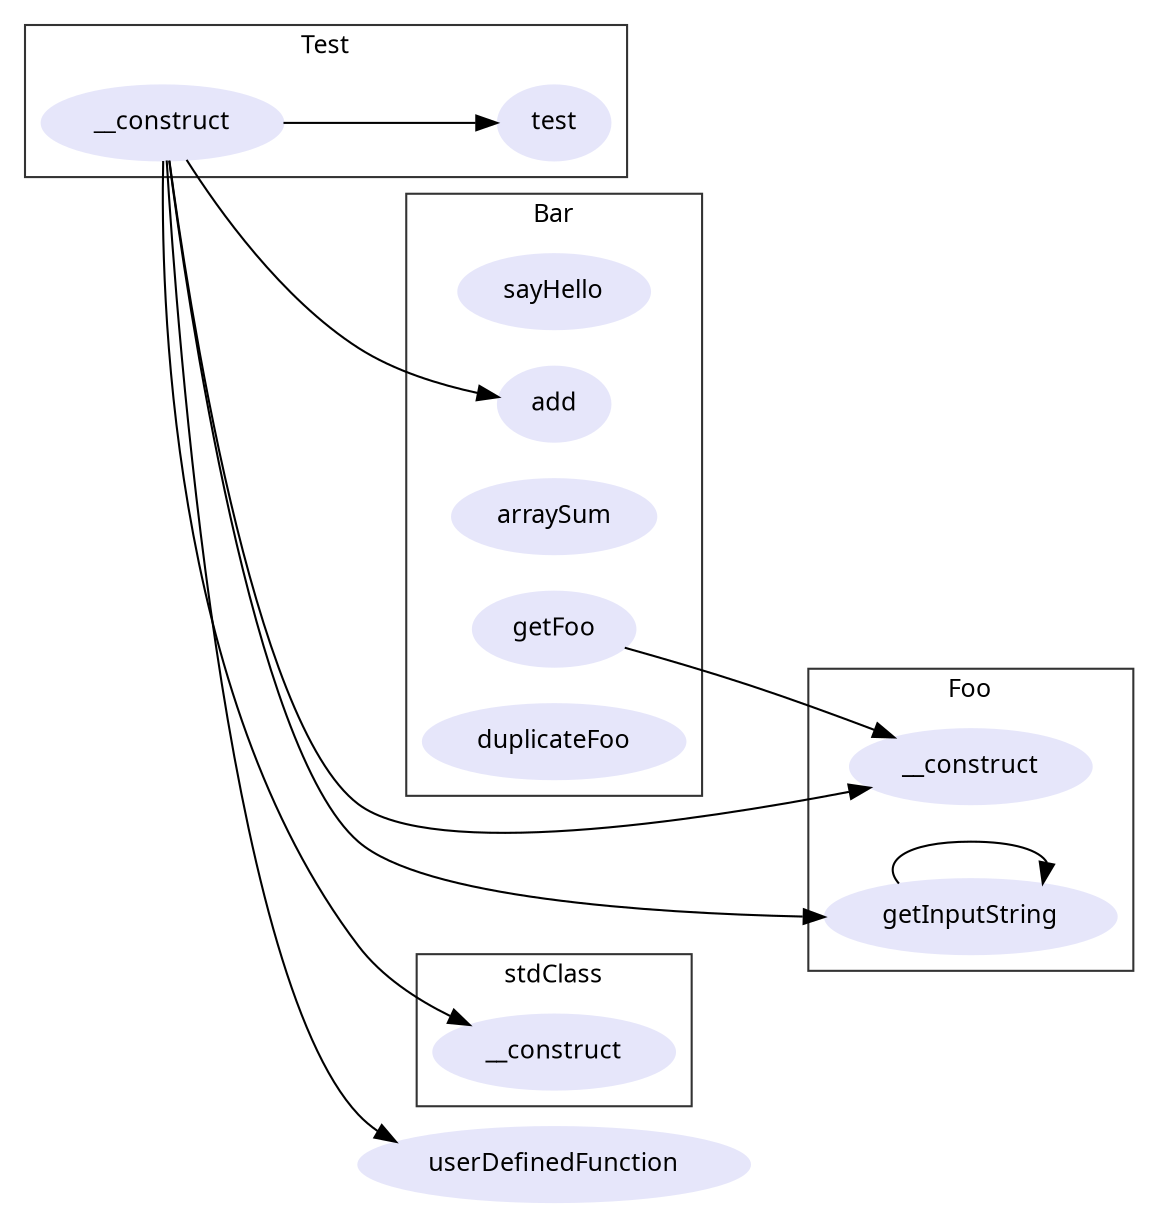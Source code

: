 digraph G {
	graph [fontname=Verdana, fontsize=12, rankdir=LR];
	node [label="\N"];
	graph [bb="0,0,554,598"];
	subgraph cluster_Bar {
		graph [label=Bar,
			color=gray20,
			lp="265,448",
			bb="194,168,336,460"];
		"Bar::sayHello()" [label=sayHello, fontname=Verdana, fontsize=12, style=filled, color=lavender, shape=ellipse, pos="265,410", width="1.28", height="0.50"];
		"Bar::add($x, $y)" [label=add, fontname=Verdana, fontsize=12, style=filled, color=lavender, shape=ellipse, pos="265,356", width="0.75", height="0.50"];
		"Bar::arraySum($array)" [label=arraySum, fontname=Verdana, fontsize=12, style=filled, color=lavender, shape=ellipse, pos="265,302", width="1.36", height="0.50"];
		"Bar::getFoo()" [label=getFoo, fontname=Verdana, fontsize=12, style=filled, color=lavender, shape=ellipse, pos="265,248", width="1.08", height="0.50"];
		"Bar::duplicateFoo($inputFoo)" [label=duplicateFoo, fontname=Verdana, fontsize=12, style=filled, color=lavender, shape=ellipse, pos="265,194", width="1.75", height="0.50"];
	}
	subgraph cluster_Foo {
		graph [label=Foo,
			color=gray20,
			lp="467,220",
			bb="388,84,546,232"];
		"Foo::__construct()" [label=__construct, fontname=Verdana, fontsize=12, style=filled, color=lavender, shape=ellipse, pos="467,182", width="1.61", height="0.50"];
		"Foo::getInputString()" [label=getInputString, fontname=Verdana, fontsize=12, style=filled, color=lavender, shape=ellipse, pos="467,110", width="1.94", height="0.50"];
		"Foo::getInputString()" -> "Foo::getInputString()" [pos="e,502,126 432,126 423,136 435,146 467,146 488,146 500,142 504,136"];
	}
	subgraph cluster_Test {
		graph [label=Test,
			color=gray20,
			lp="155,578",
			bb="8,514,301,590"];
		"Test::__construct()" [label=__construct, fontname=Verdana, fontsize=12, style=filled, color=lavender, shape=ellipse, pos="75,540", width="1.61", height="0.50"];
		"Test::test($nix, $ar, &$ref, $std, $na, $opt, $def)" [label=test, fontname=Verdana, fontsize=12, style=filled, color=lavender, shape=ellipse, pos="265,540", width="0.75", height="0.50"];
		"Test::__construct()" -> "Test::test($nix, $ar, &$ref, $std, $na, $opt, $def)" [pos="e,237,540 134,540 164,540 200,540 227,540"];
	}
	subgraph cluster_stdClass {
		graph [label=stdClass,
			color=gray20,
			lp="265,80",
			bb="198,16,332,92"];
		"stdClass::__construct()" [label=__construct, fontname=Verdana, fontsize=12, style=filled, color=lavender, shape=ellipse, pos="265,42", width="1.61", height="0.50"];
	}
	"userDefinedFunction($nix, $ar, &$ref, $std, $na, $opt, $def)" [label=userDefinedFunction, fontname=Verdana, fontsize=12, style=filled, color=lavender, shape=ellipse, pos="265,486", width="2.61", height="0.50"];
	"Bar::getFoo()" -> "Foo::__construct()" [pos="e,431,196 299,239 318,234 340,228 360,221 381,215 403,207 422,200"];
	"Test::__construct()" -> "Foo::__construct()" [pos="e,419,172 77,522 84,452 113,209 170,164 206,136 333,155 409,170"];
	"Test::__construct()" -> "stdClass::__construct()" [pos="e,226,56 77,522 85,448 119,167 170,96 182,80 199,68 217,60"];
	"Test::__construct()" -> "Foo::getInputString()" [pos="e,396,110 77,522 84,452 112,199 170,147 202,119 309,112 386,110"];
	"Test::__construct()" -> "Bar::add($x, $y)" [pos="e,238,359 81,522 93,489 122,420 170,383 187,370 209,364 228,361"];
	"Test::__construct()" -> "userDefinedFunction($nix, $ar, &$ref, $std, $na, $opt, $def)" [pos="e,208,500 116,527 133,522 152,515 170,510 179,508 189,505 198,502"];
}
